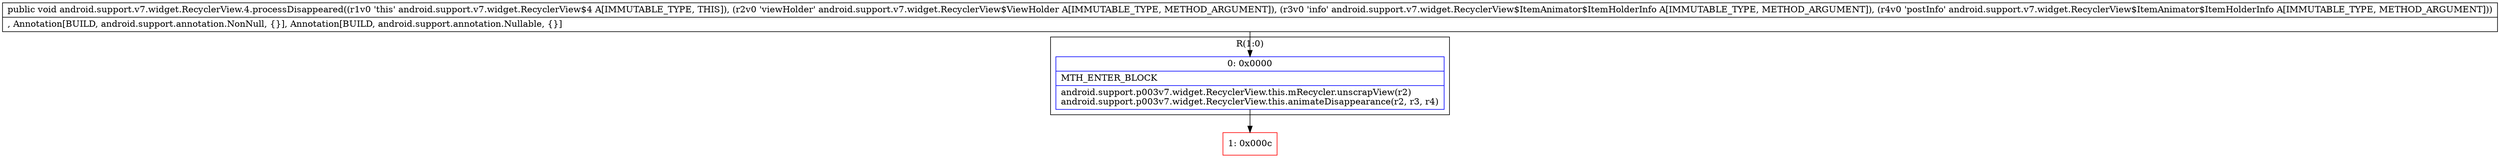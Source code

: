 digraph "CFG forandroid.support.v7.widget.RecyclerView.4.processDisappeared(Landroid\/support\/v7\/widget\/RecyclerView$ViewHolder;Landroid\/support\/v7\/widget\/RecyclerView$ItemAnimator$ItemHolderInfo;Landroid\/support\/v7\/widget\/RecyclerView$ItemAnimator$ItemHolderInfo;)V" {
subgraph cluster_Region_1527430145 {
label = "R(1:0)";
node [shape=record,color=blue];
Node_0 [shape=record,label="{0\:\ 0x0000|MTH_ENTER_BLOCK\l|android.support.p003v7.widget.RecyclerView.this.mRecycler.unscrapView(r2)\landroid.support.p003v7.widget.RecyclerView.this.animateDisappearance(r2, r3, r4)\l}"];
}
Node_1 [shape=record,color=red,label="{1\:\ 0x000c}"];
MethodNode[shape=record,label="{public void android.support.v7.widget.RecyclerView.4.processDisappeared((r1v0 'this' android.support.v7.widget.RecyclerView$4 A[IMMUTABLE_TYPE, THIS]), (r2v0 'viewHolder' android.support.v7.widget.RecyclerView$ViewHolder A[IMMUTABLE_TYPE, METHOD_ARGUMENT]), (r3v0 'info' android.support.v7.widget.RecyclerView$ItemAnimator$ItemHolderInfo A[IMMUTABLE_TYPE, METHOD_ARGUMENT]), (r4v0 'postInfo' android.support.v7.widget.RecyclerView$ItemAnimator$ItemHolderInfo A[IMMUTABLE_TYPE, METHOD_ARGUMENT]))  | , Annotation[BUILD, android.support.annotation.NonNull, \{\}], Annotation[BUILD, android.support.annotation.Nullable, \{\}]\l}"];
MethodNode -> Node_0;
Node_0 -> Node_1;
}

